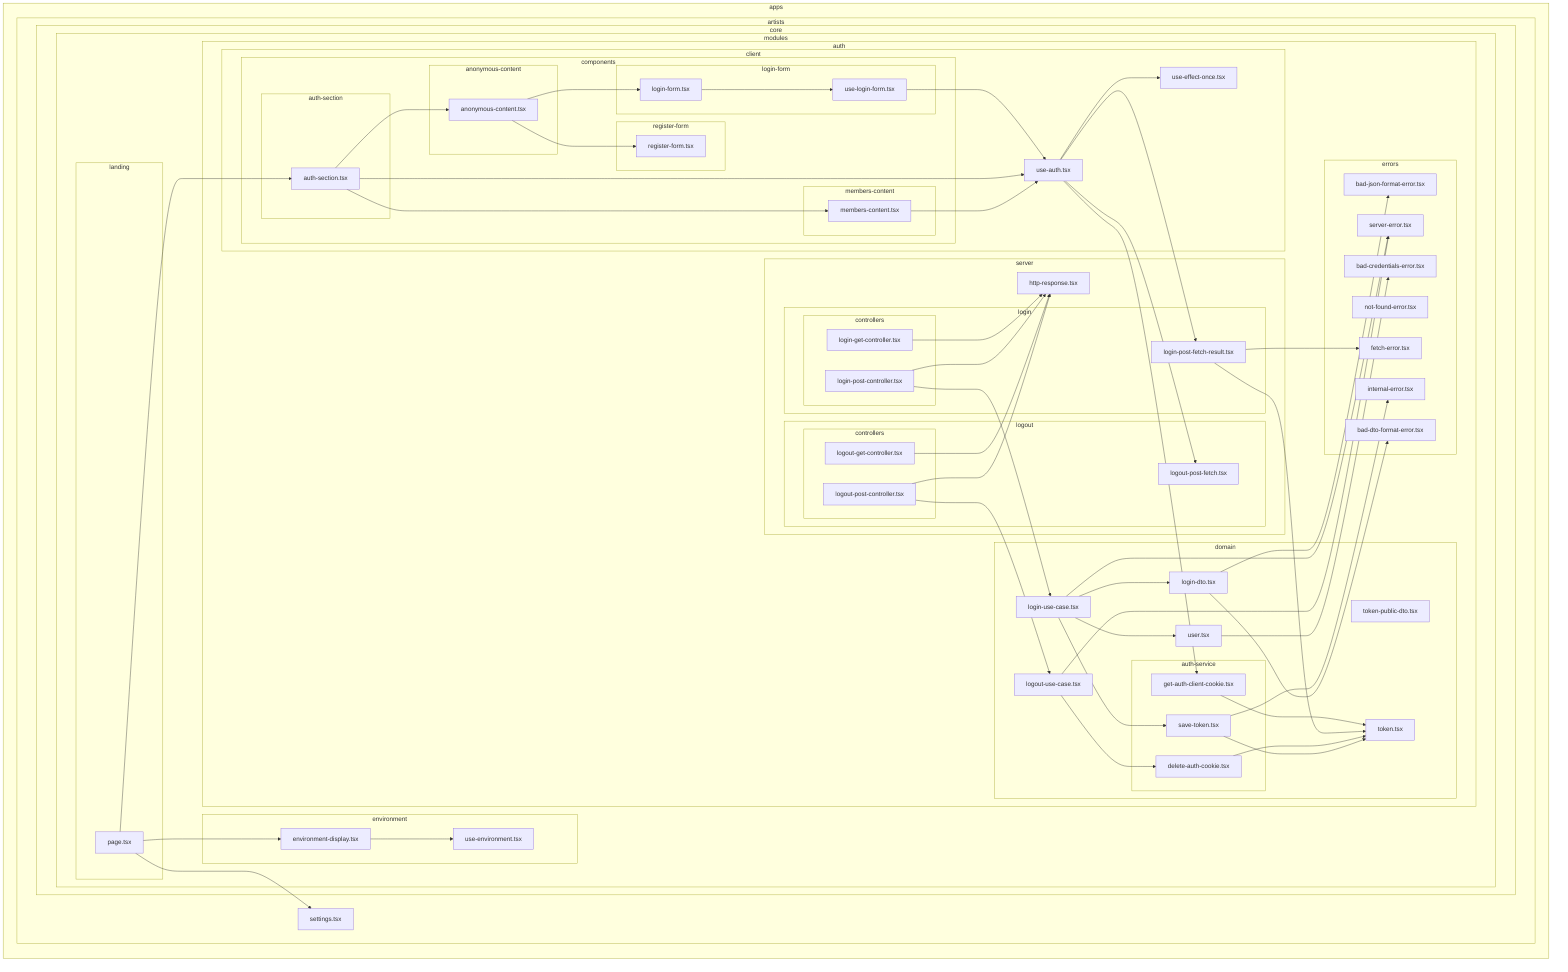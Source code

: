 flowchart LR

subgraph 0["apps"]
subgraph 1["artists"]
subgraph 2["core"]
subgraph 3["modules"]
subgraph 4["auth"]
subgraph 5["client"]
subgraph 6["components"]
subgraph 7["anonymous-content"]
8["anonymous-content.tsx"]
end
subgraph 9["login-form"]
A["login-form.tsx"]
B["use-login-form.tsx"]
end
subgraph P["register-form"]
Q["register-form.tsx"]
end
subgraph R["auth-section"]
S["auth-section.tsx"]
end
subgraph T["members-content"]
U["members-content.tsx"]
end
end
C["use-auth.tsx"]
O["use-effect-once.tsx"]
end
subgraph D["domain"]
subgraph E["auth-service"]
F["get-auth-client-cookie.tsx"]
V["delete-auth-cookie.tsx"]
W["save-token.tsx"]
end
G["token.tsx"]
Y["login-dto.tsx"]
11["login-use-case.tsx"]
13["user.tsx"]
15["logout-use-case.tsx"]
16["token-public-dto.tsx"]
end
subgraph H["server"]
subgraph I["login"]
J["login-post-fetch-result.tsx"]
subgraph 19["controllers"]
1A["login-get-controller.tsx"]
1B["login-post-controller.tsx"]
end
end
subgraph M["logout"]
N["logout-post-fetch.tsx"]
subgraph 1C["controllers"]
1D["logout-get-controller.tsx"]
1E["logout-post-controller.tsx"]
end
end
18["http-response.tsx"]
end
subgraph K["errors"]
L["fetch-error.tsx"]
X["internal-error.tsx"]
Z["bad-dto-format-error.tsx"]
10["bad-json-format-error.tsx"]
12["server-error.tsx"]
14["bad-credentials-error.tsx"]
17["not-found-error.tsx"]
end
end
subgraph 1F["environment"]
1G["environment-display.tsx"]
1H["use-environment.tsx"]
end
subgraph 1I["landing"]
1J["page.tsx"]
end
end
end
1K["settings.tsx"]
end
end
8-->A
8-->Q
A-->B
B-->C
C-->F
C-->J
C-->N
C-->O
F-->G
J-->G
J-->L
S-->C
S-->8
S-->U
U-->C
V-->G
W-->X
W-->G
Y-->Z
Y-->10
11-->12
11-->W
11-->Y
11-->13
13-->14
15-->12
15-->V
1A-->18
1B-->11
1B-->18
1D-->18
1E-->15
1E-->18
1G-->1H
1J-->1K
1J-->S
1J-->1G